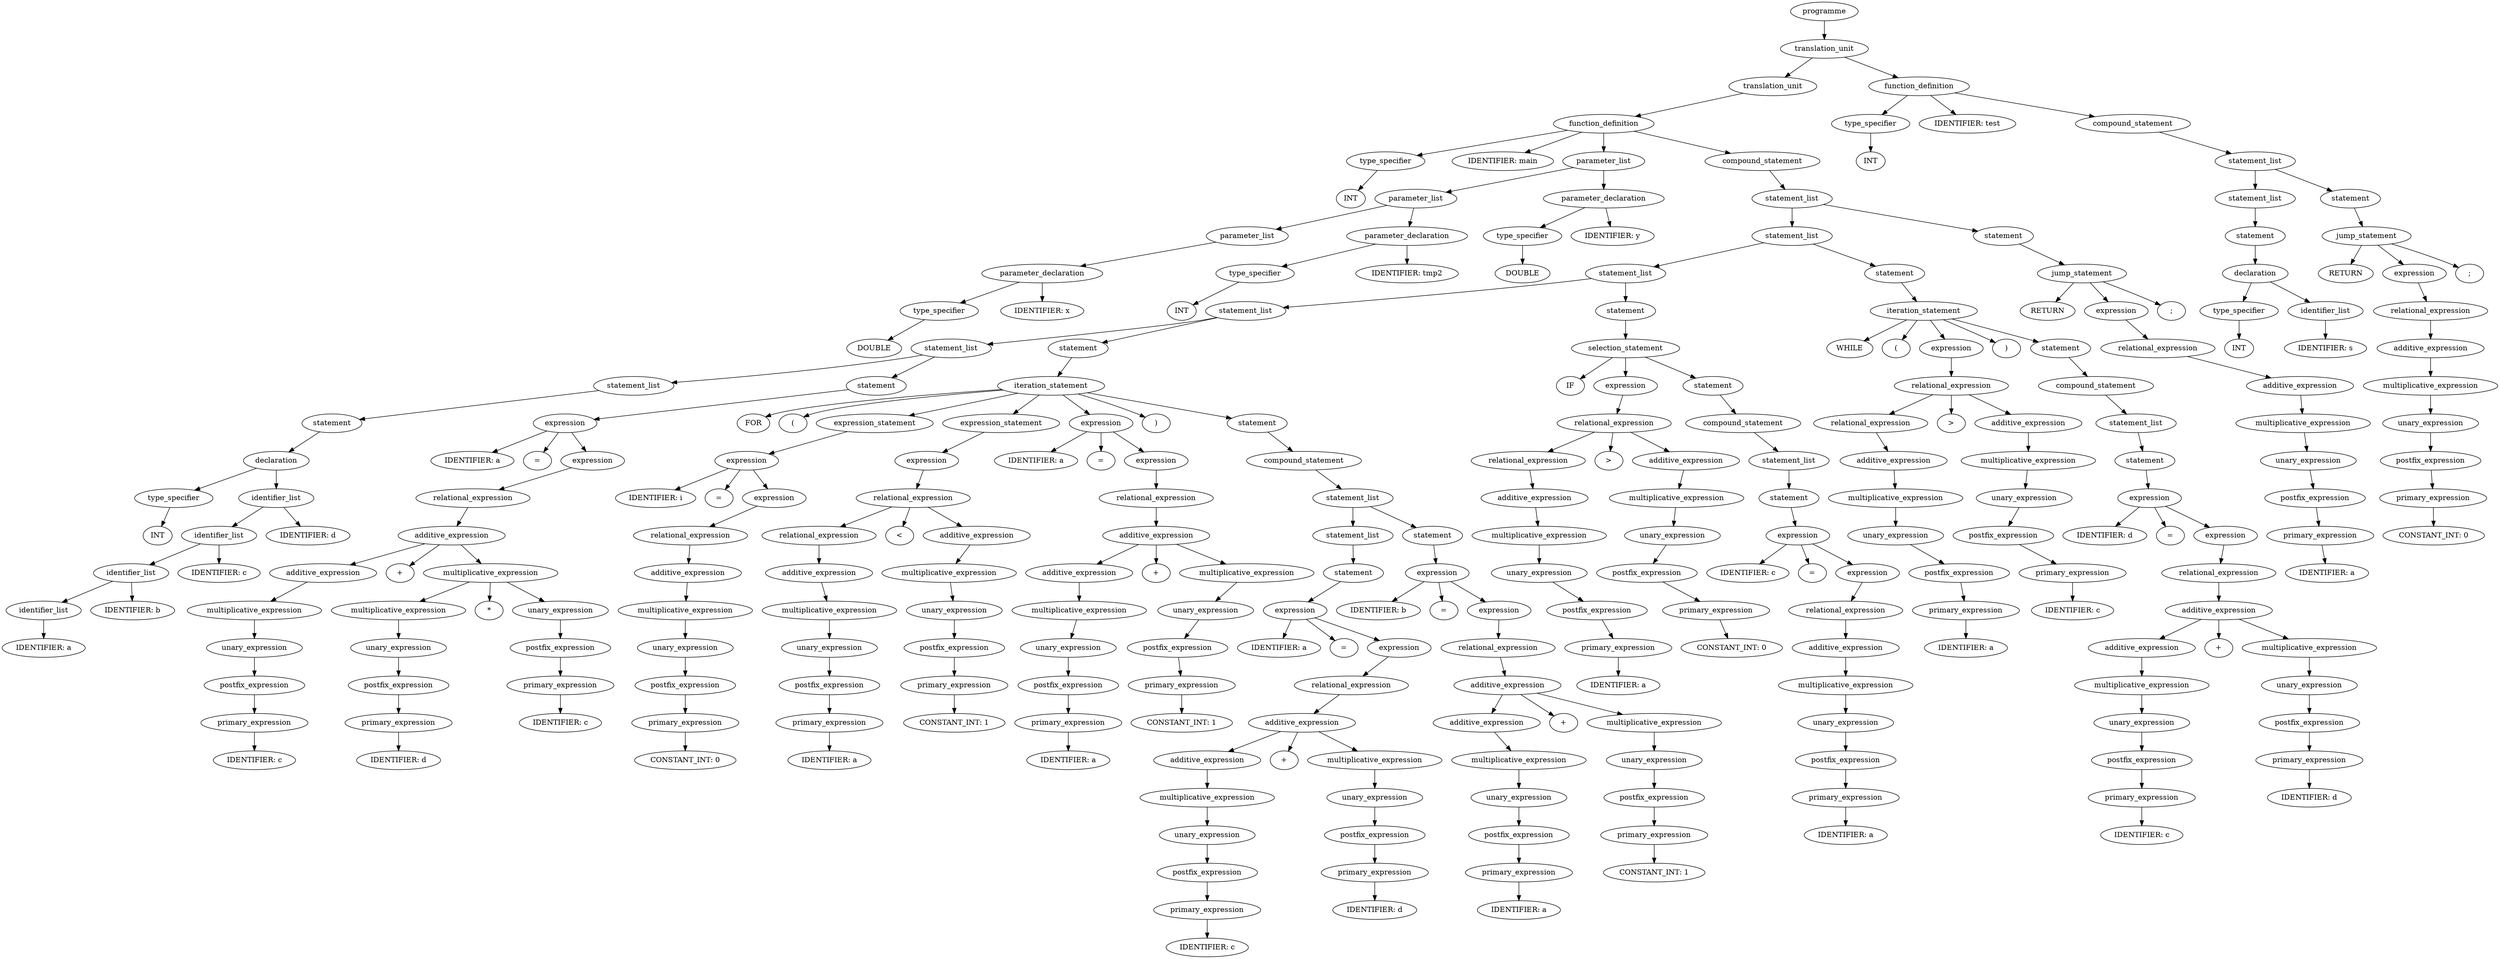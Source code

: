 digraph tree {
0 [label="programme"];
0 -> 1;
1 [label="translation_unit"];
1 -> 2;
2 [label="translation_unit"];
2 -> 3;
3 [label="function_definition"];
3 -> 4;
4 [label="type_specifier"];
4 -> 5;
5 [label="INT"];
3 -> 6;
6 [label="IDENTIFIER: main"];
3 -> 7;
7 [label="parameter_list"];
7 -> 8;
8 [label="parameter_list"];
8 -> 9;
9 [label="parameter_list"];
9 -> 10;
10 [label="parameter_declaration"];
10 -> 11;
11 [label="type_specifier"];
11 -> 12;
12 [label="DOUBLE"];
10 -> 13;
13 [label="IDENTIFIER: x"];
8 -> 14;
14 [label="parameter_declaration"];
14 -> 15;
15 [label="type_specifier"];
15 -> 16;
16 [label="INT"];
14 -> 17;
17 [label="IDENTIFIER: tmp2"];
7 -> 18;
18 [label="parameter_declaration"];
18 -> 19;
19 [label="type_specifier"];
19 -> 20;
20 [label="DOUBLE"];
18 -> 21;
21 [label="IDENTIFIER: y"];
3 -> 22;
22 [label="compound_statement"];
22 -> 23;
23 [label="statement_list"];
23 -> 24;
24 [label="statement_list"];
24 -> 25;
25 [label="statement_list"];
25 -> 26;
26 [label="statement_list"];
26 -> 27;
27 [label="statement_list"];
27 -> 28;
28 [label="statement_list"];
28 -> 29;
29 [label="statement"];
29 -> 30;
30 [label="declaration"];
30 -> 31;
31 [label="type_specifier"];
31 -> 32;
32 [label="INT"];
30 -> 33;
33 [label="identifier_list"];
33 -> 34;
34 [label="identifier_list"];
34 -> 35;
35 [label="identifier_list"];
35 -> 36;
36 [label="identifier_list"];
36 -> 37;
37 [label="IDENTIFIER: a"];
35 -> 38;
38 [label="IDENTIFIER: b"];
34 -> 39;
39 [label="IDENTIFIER: c"];
33 -> 40;
40 [label="IDENTIFIER: d"];
27 -> 41;
41 [label="statement"];
41 -> 42;
42 [label="expression"];
42 -> 43;
43 [label="IDENTIFIER: a"];
42 -> 44;
44 [label="="];
42 -> 45;
45 [label="expression"];
45 -> 46;
46 [label="relational_expression"];
46 -> 47;
47 [label="additive_expression"];
47 -> 48;
48 [label="additive_expression"];
48 -> 49;
49 [label="multiplicative_expression"];
49 -> 50;
50 [label="unary_expression"];
50 -> 51;
51 [label="postfix_expression"];
51 -> 52;
52 [label="primary_expression"];
52 -> 53;
53 [label="IDENTIFIER: c"];
47 -> 54;
54 [label="+"];
47 -> 55;
55 [label="multiplicative_expression"];
55 -> 56;
56 [label="multiplicative_expression"];
56 -> 57;
57 [label="unary_expression"];
57 -> 58;
58 [label="postfix_expression"];
58 -> 59;
59 [label="primary_expression"];
59 -> 60;
60 [label="IDENTIFIER: d"];
55 -> 61;
61 [label="*"];
55 -> 62;
62 [label="unary_expression"];
62 -> 63;
63 [label="postfix_expression"];
63 -> 64;
64 [label="primary_expression"];
64 -> 65;
65 [label="IDENTIFIER: c"];
26 -> 66;
66 [label="statement"];
66 -> 67;
67 [label="iteration_statement"];
67 -> 68;
68 [label="FOR"];
67 -> 69;
69 [label="("];
67 -> 70;
70 [label="expression_statement"];
70 -> 71;
71 [label="expression"];
71 -> 72;
72 [label="IDENTIFIER: i"];
71 -> 73;
73 [label="="];
71 -> 74;
74 [label="expression"];
74 -> 75;
75 [label="relational_expression"];
75 -> 76;
76 [label="additive_expression"];
76 -> 77;
77 [label="multiplicative_expression"];
77 -> 78;
78 [label="unary_expression"];
78 -> 79;
79 [label="postfix_expression"];
79 -> 80;
80 [label="primary_expression"];
80 -> 81;
81 [label="CONSTANT_INT: 0"];
67 -> 82;
82 [label="expression_statement"];
82 -> 83;
83 [label="expression"];
83 -> 84;
84 [label="relational_expression"];
84 -> 85;
85 [label="relational_expression"];
85 -> 86;
86 [label="additive_expression"];
86 -> 87;
87 [label="multiplicative_expression"];
87 -> 88;
88 [label="unary_expression"];
88 -> 89;
89 [label="postfix_expression"];
89 -> 90;
90 [label="primary_expression"];
90 -> 91;
91 [label="IDENTIFIER: a"];
84 -> 92;
92 [label="<"];
84 -> 93;
93 [label="additive_expression"];
93 -> 94;
94 [label="multiplicative_expression"];
94 -> 95;
95 [label="unary_expression"];
95 -> 96;
96 [label="postfix_expression"];
96 -> 97;
97 [label="primary_expression"];
97 -> 98;
98 [label="CONSTANT_INT: 1"];
67 -> 99;
99 [label="expression"];
99 -> 100;
100 [label="IDENTIFIER: a"];
99 -> 101;
101 [label="="];
99 -> 102;
102 [label="expression"];
102 -> 103;
103 [label="relational_expression"];
103 -> 104;
104 [label="additive_expression"];
104 -> 105;
105 [label="additive_expression"];
105 -> 106;
106 [label="multiplicative_expression"];
106 -> 107;
107 [label="unary_expression"];
107 -> 108;
108 [label="postfix_expression"];
108 -> 109;
109 [label="primary_expression"];
109 -> 110;
110 [label="IDENTIFIER: a"];
104 -> 111;
111 [label="+"];
104 -> 112;
112 [label="multiplicative_expression"];
112 -> 113;
113 [label="unary_expression"];
113 -> 114;
114 [label="postfix_expression"];
114 -> 115;
115 [label="primary_expression"];
115 -> 116;
116 [label="CONSTANT_INT: 1"];
67 -> 117;
117 [label=")"];
67 -> 118;
118 [label="statement"];
118 -> 119;
119 [label="compound_statement"];
119 -> 120;
120 [label="statement_list"];
120 -> 121;
121 [label="statement_list"];
121 -> 122;
122 [label="statement"];
122 -> 123;
123 [label="expression"];
123 -> 124;
124 [label="IDENTIFIER: a"];
123 -> 125;
125 [label="="];
123 -> 126;
126 [label="expression"];
126 -> 127;
127 [label="relational_expression"];
127 -> 128;
128 [label="additive_expression"];
128 -> 129;
129 [label="additive_expression"];
129 -> 130;
130 [label="multiplicative_expression"];
130 -> 131;
131 [label="unary_expression"];
131 -> 132;
132 [label="postfix_expression"];
132 -> 133;
133 [label="primary_expression"];
133 -> 134;
134 [label="IDENTIFIER: c"];
128 -> 135;
135 [label="+"];
128 -> 136;
136 [label="multiplicative_expression"];
136 -> 137;
137 [label="unary_expression"];
137 -> 138;
138 [label="postfix_expression"];
138 -> 139;
139 [label="primary_expression"];
139 -> 140;
140 [label="IDENTIFIER: d"];
120 -> 141;
141 [label="statement"];
141 -> 142;
142 [label="expression"];
142 -> 143;
143 [label="IDENTIFIER: b"];
142 -> 144;
144 [label="="];
142 -> 145;
145 [label="expression"];
145 -> 146;
146 [label="relational_expression"];
146 -> 147;
147 [label="additive_expression"];
147 -> 148;
148 [label="additive_expression"];
148 -> 149;
149 [label="multiplicative_expression"];
149 -> 150;
150 [label="unary_expression"];
150 -> 151;
151 [label="postfix_expression"];
151 -> 152;
152 [label="primary_expression"];
152 -> 153;
153 [label="IDENTIFIER: a"];
147 -> 154;
154 [label="+"];
147 -> 155;
155 [label="multiplicative_expression"];
155 -> 156;
156 [label="unary_expression"];
156 -> 157;
157 [label="postfix_expression"];
157 -> 158;
158 [label="primary_expression"];
158 -> 159;
159 [label="CONSTANT_INT: 1"];
25 -> 160;
160 [label="statement"];
160 -> 161;
161 [label="selection_statement"];
161 -> 162;
162 [label="IF"];
161 -> 163;
163 [label="expression"];
163 -> 164;
164 [label="relational_expression"];
164 -> 165;
165 [label="relational_expression"];
165 -> 166;
166 [label="additive_expression"];
166 -> 167;
167 [label="multiplicative_expression"];
167 -> 168;
168 [label="unary_expression"];
168 -> 169;
169 [label="postfix_expression"];
169 -> 170;
170 [label="primary_expression"];
170 -> 171;
171 [label="IDENTIFIER: a"];
164 -> 172;
172 [label=">"];
164 -> 173;
173 [label="additive_expression"];
173 -> 174;
174 [label="multiplicative_expression"];
174 -> 175;
175 [label="unary_expression"];
175 -> 176;
176 [label="postfix_expression"];
176 -> 177;
177 [label="primary_expression"];
177 -> 178;
178 [label="CONSTANT_INT: 0"];
161 -> 179;
179 [label="statement"];
179 -> 180;
180 [label="compound_statement"];
180 -> 181;
181 [label="statement_list"];
181 -> 182;
182 [label="statement"];
182 -> 183;
183 [label="expression"];
183 -> 184;
184 [label="IDENTIFIER: c"];
183 -> 185;
185 [label="="];
183 -> 186;
186 [label="expression"];
186 -> 187;
187 [label="relational_expression"];
187 -> 188;
188 [label="additive_expression"];
188 -> 189;
189 [label="multiplicative_expression"];
189 -> 190;
190 [label="unary_expression"];
190 -> 191;
191 [label="postfix_expression"];
191 -> 192;
192 [label="primary_expression"];
192 -> 193;
193 [label="IDENTIFIER: a"];
24 -> 194;
194 [label="statement"];
194 -> 195;
195 [label="iteration_statement"];
195 -> 196;
196 [label="WHILE"];
195 -> 197;
197 [label="("];
195 -> 198;
198 [label="expression"];
198 -> 199;
199 [label="relational_expression"];
199 -> 200;
200 [label="relational_expression"];
200 -> 201;
201 [label="additive_expression"];
201 -> 202;
202 [label="multiplicative_expression"];
202 -> 203;
203 [label="unary_expression"];
203 -> 204;
204 [label="postfix_expression"];
204 -> 205;
205 [label="primary_expression"];
205 -> 206;
206 [label="IDENTIFIER: a"];
199 -> 207;
207 [label=">"];
199 -> 208;
208 [label="additive_expression"];
208 -> 209;
209 [label="multiplicative_expression"];
209 -> 210;
210 [label="unary_expression"];
210 -> 211;
211 [label="postfix_expression"];
211 -> 212;
212 [label="primary_expression"];
212 -> 213;
213 [label="IDENTIFIER: c"];
195 -> 214;
214 [label=")"];
195 -> 215;
215 [label="statement"];
215 -> 216;
216 [label="compound_statement"];
216 -> 217;
217 [label="statement_list"];
217 -> 218;
218 [label="statement"];
218 -> 219;
219 [label="expression"];
219 -> 220;
220 [label="IDENTIFIER: d"];
219 -> 221;
221 [label="="];
219 -> 222;
222 [label="expression"];
222 -> 223;
223 [label="relational_expression"];
223 -> 224;
224 [label="additive_expression"];
224 -> 225;
225 [label="additive_expression"];
225 -> 226;
226 [label="multiplicative_expression"];
226 -> 227;
227 [label="unary_expression"];
227 -> 228;
228 [label="postfix_expression"];
228 -> 229;
229 [label="primary_expression"];
229 -> 230;
230 [label="IDENTIFIER: c"];
224 -> 231;
231 [label="+"];
224 -> 232;
232 [label="multiplicative_expression"];
232 -> 233;
233 [label="unary_expression"];
233 -> 234;
234 [label="postfix_expression"];
234 -> 235;
235 [label="primary_expression"];
235 -> 236;
236 [label="IDENTIFIER: d"];
23 -> 237;
237 [label="statement"];
237 -> 238;
238 [label="jump_statement"];
238 -> 239;
239 [label="RETURN"];
238 -> 240;
240 [label="expression"];
240 -> 241;
241 [label="relational_expression"];
241 -> 242;
242 [label="additive_expression"];
242 -> 243;
243 [label="multiplicative_expression"];
243 -> 244;
244 [label="unary_expression"];
244 -> 245;
245 [label="postfix_expression"];
245 -> 246;
246 [label="primary_expression"];
246 -> 247;
247 [label="IDENTIFIER: a"];
238 -> 248;
248 [label=";"];
1 -> 249;
249 [label="function_definition"];
249 -> 250;
250 [label="type_specifier"];
250 -> 251;
251 [label="INT"];
249 -> 252;
252 [label="IDENTIFIER: test"];
249 -> 253;
253 [label="compound_statement"];
253 -> 254;
254 [label="statement_list"];
254 -> 255;
255 [label="statement_list"];
255 -> 256;
256 [label="statement"];
256 -> 257;
257 [label="declaration"];
257 -> 258;
258 [label="type_specifier"];
258 -> 259;
259 [label="INT"];
257 -> 260;
260 [label="identifier_list"];
260 -> 261;
261 [label="IDENTIFIER: s"];
254 -> 262;
262 [label="statement"];
262 -> 263;
263 [label="jump_statement"];
263 -> 264;
264 [label="RETURN"];
263 -> 265;
265 [label="expression"];
265 -> 266;
266 [label="relational_expression"];
266 -> 267;
267 [label="additive_expression"];
267 -> 268;
268 [label="multiplicative_expression"];
268 -> 269;
269 [label="unary_expression"];
269 -> 270;
270 [label="postfix_expression"];
270 -> 271;
271 [label="primary_expression"];
271 -> 272;
272 [label="CONSTANT_INT: 0"];
263 -> 273;
273 [label=";"];
}
